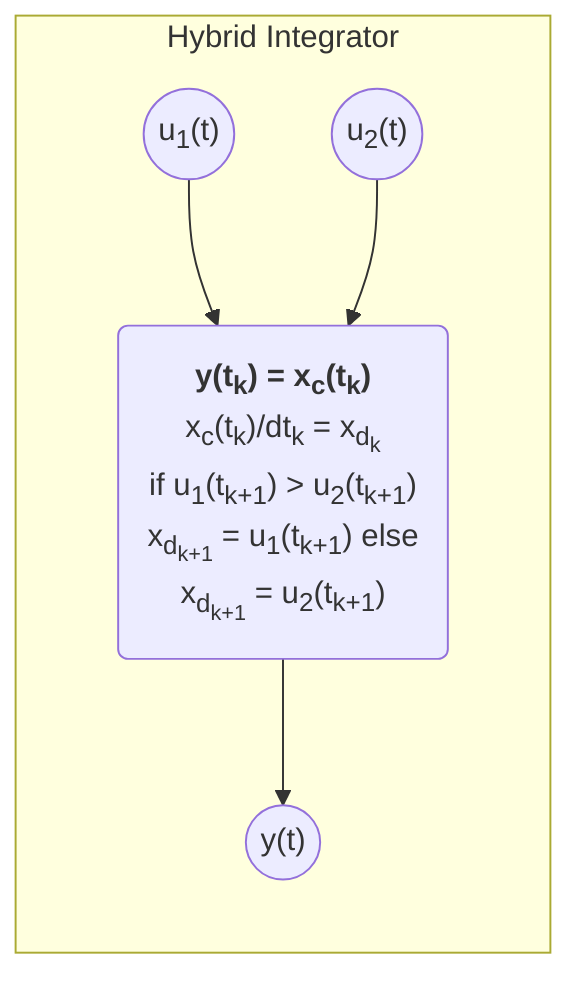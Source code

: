 flowchart TB
    subgraph "Hybrid Integrator"
        direction TB

        f("<b>y(t<sub>k</sub>) = x<sub>c</sub>(t<sub>k</sub>)</b><br/>x<sub>c</sub>(t<sub>k</sub>)/dt<sub>k</sub> = x<sub>d<sub>k</sub></sub><br/>if u<sub>1</sub>(t<sub>k+1</sub>) > u<sub>2</sub>(t<sub>k+1</sub>)<br/>x<sub>d<sub>k+1</sub></sub> = u<sub>1</sub>(t<sub>k+1</sub>) else<br/>x<sub>d<sub>k+1</sub></sub> = u<sub>2</sub>(t<sub>k+1</sub>)")

        u1(("u<sub>1</sub>(t)"))
        u2(("u<sub>2</sub>(t)"))
         
        y(("y(t)"))
    end

    u1 --> f
    u2 --> f
    
    f --> y